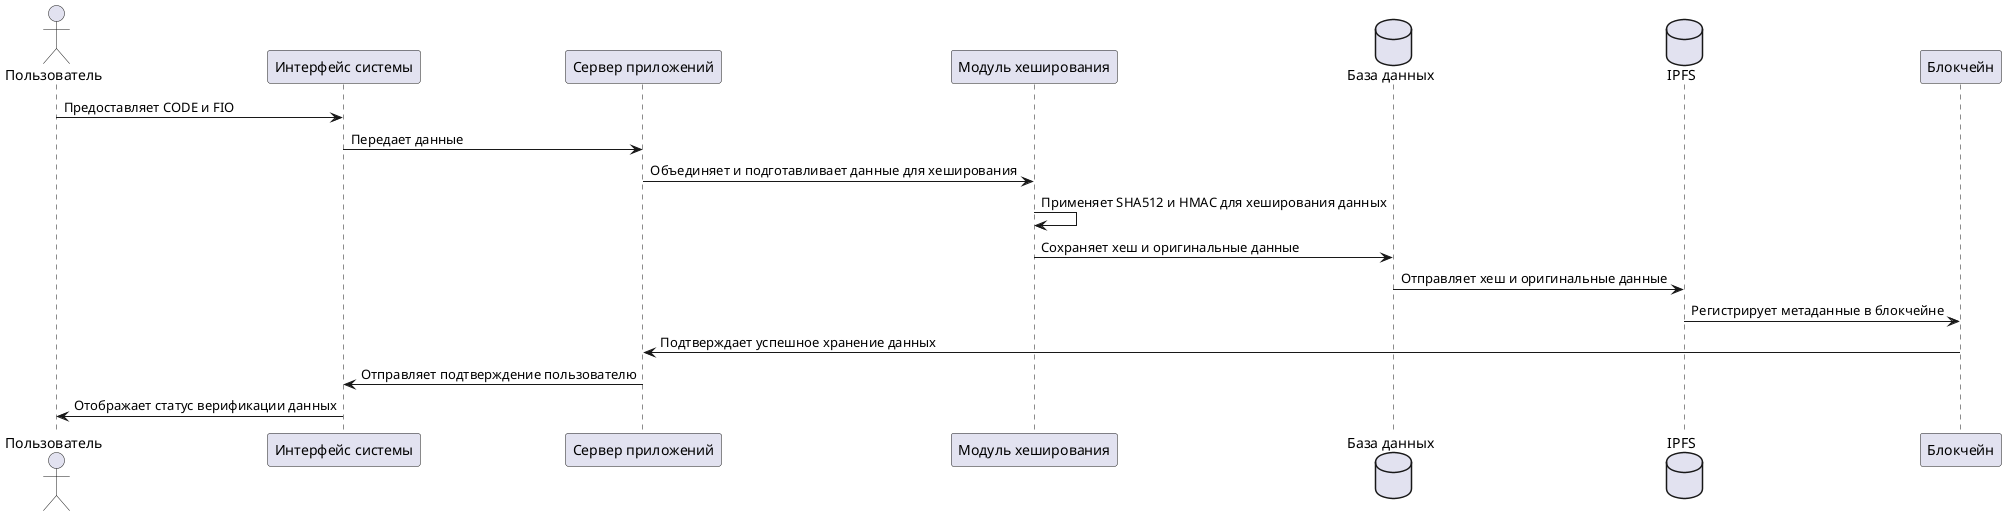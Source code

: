 @startuml data_proc

actor "Пользователь" as User
participant "Интерфейс системы" as Interface
participant "Сервер приложений" as Server
participant "Модуль хеширования" as HashModule
database "База данных" as DB
database "IPFS" as IPFS
participant "Блокчейн" as Blockchain

User -> Interface: Предоставляет CODE и FIO
Interface -> Server: Передает данные
Server -> HashModule: Объединяет и подготавливает данные для хеширования
HashModule -> HashModule: Применяет SHA512 и HMAC для хеширования данных
HashModule -> DB: Сохраняет хеш и оригинальные данные
DB -> IPFS: Отправляет хеш и оригинальные данные
IPFS -> Blockchain: Регистрирует метаданные в блокчейне
Blockchain -> Server: Подтверждает успешное хранение данных
Server -> Interface: Отправляет подтверждение пользователю
Interface -> User: Отображает статус верификации данных

@enduml

